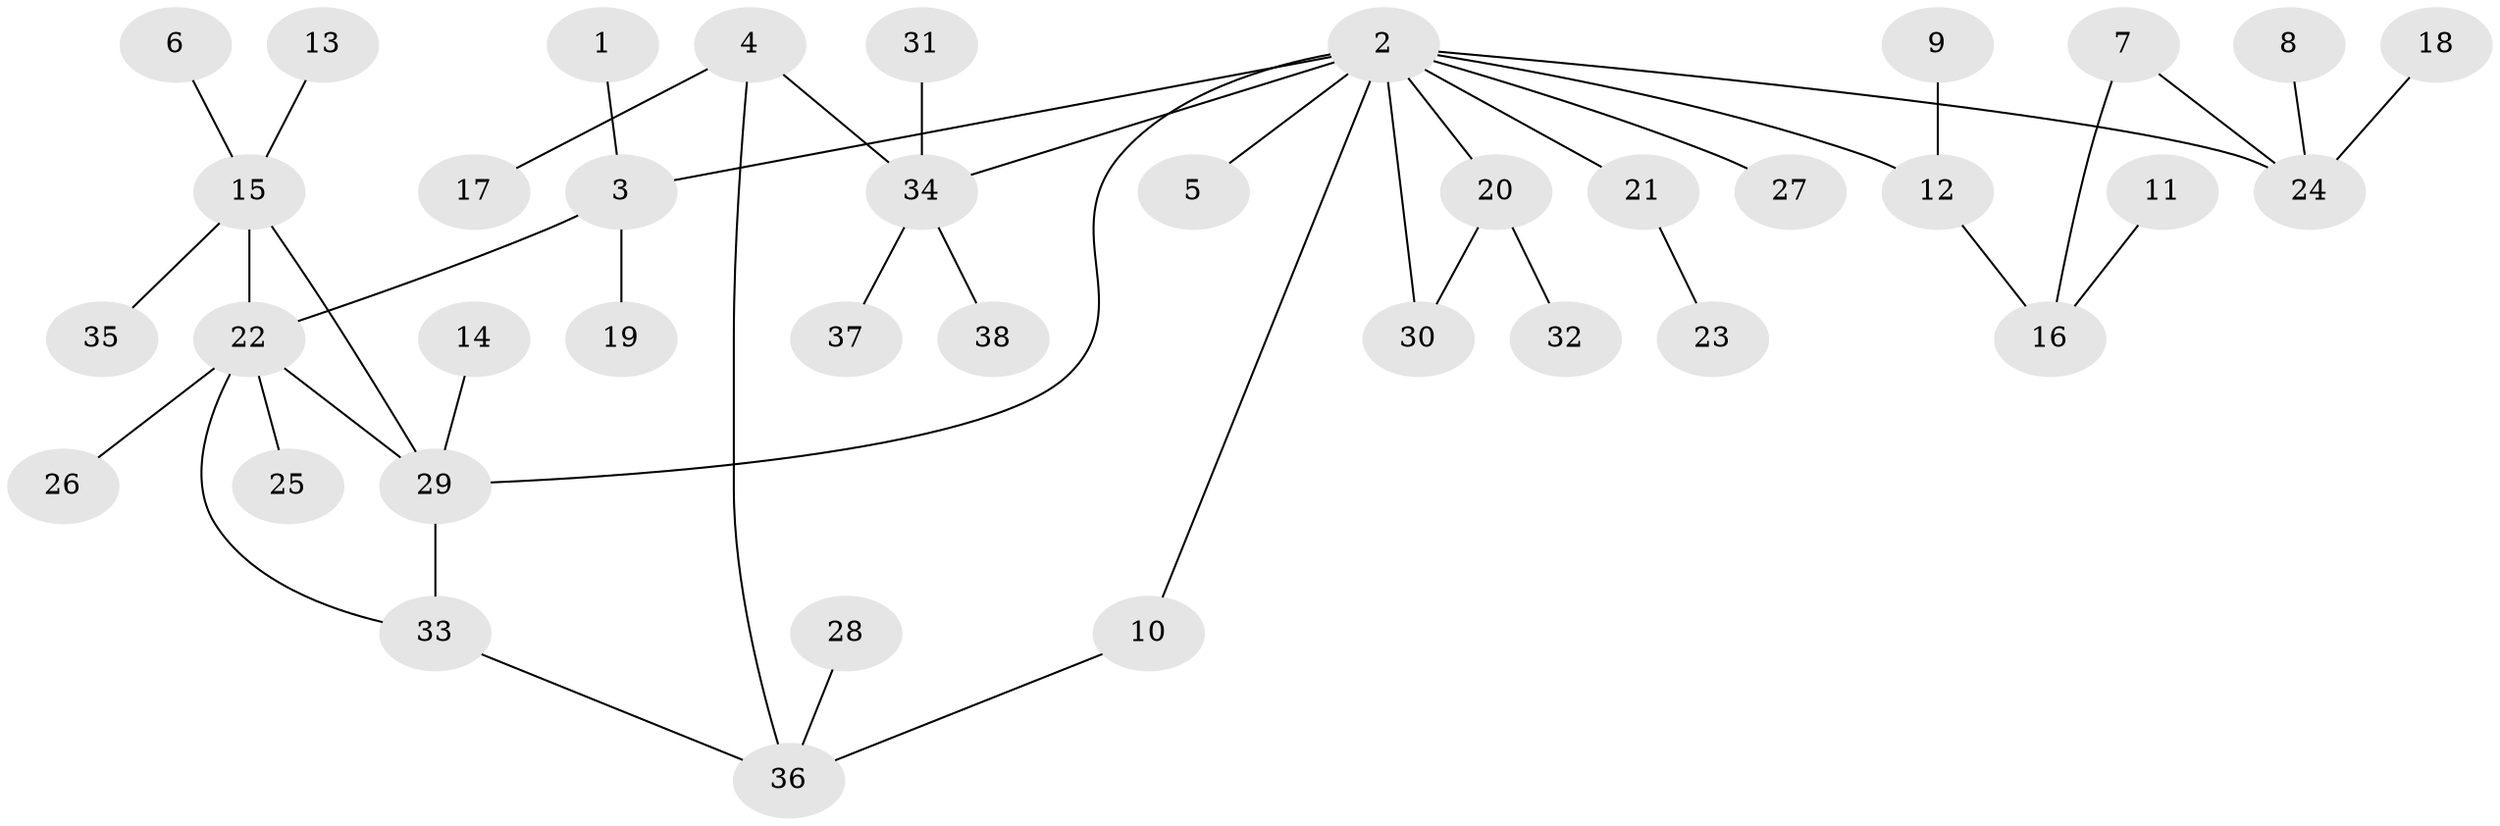 // original degree distribution, {6: 0.05333333333333334, 4: 0.08, 5: 0.06666666666666667, 1: 0.38666666666666666, 2: 0.3333333333333333, 3: 0.08}
// Generated by graph-tools (version 1.1) at 2025/25/03/09/25 03:25:35]
// undirected, 38 vertices, 44 edges
graph export_dot {
graph [start="1"]
  node [color=gray90,style=filled];
  1;
  2;
  3;
  4;
  5;
  6;
  7;
  8;
  9;
  10;
  11;
  12;
  13;
  14;
  15;
  16;
  17;
  18;
  19;
  20;
  21;
  22;
  23;
  24;
  25;
  26;
  27;
  28;
  29;
  30;
  31;
  32;
  33;
  34;
  35;
  36;
  37;
  38;
  1 -- 3 [weight=1.0];
  2 -- 3 [weight=2.0];
  2 -- 5 [weight=1.0];
  2 -- 10 [weight=1.0];
  2 -- 12 [weight=1.0];
  2 -- 20 [weight=1.0];
  2 -- 21 [weight=1.0];
  2 -- 24 [weight=2.0];
  2 -- 27 [weight=1.0];
  2 -- 29 [weight=1.0];
  2 -- 30 [weight=1.0];
  2 -- 34 [weight=1.0];
  3 -- 19 [weight=1.0];
  3 -- 22 [weight=1.0];
  4 -- 17 [weight=1.0];
  4 -- 34 [weight=1.0];
  4 -- 36 [weight=1.0];
  6 -- 15 [weight=1.0];
  7 -- 16 [weight=1.0];
  7 -- 24 [weight=1.0];
  8 -- 24 [weight=1.0];
  9 -- 12 [weight=1.0];
  10 -- 36 [weight=1.0];
  11 -- 16 [weight=1.0];
  12 -- 16 [weight=1.0];
  13 -- 15 [weight=1.0];
  14 -- 29 [weight=1.0];
  15 -- 22 [weight=1.0];
  15 -- 29 [weight=1.0];
  15 -- 35 [weight=1.0];
  18 -- 24 [weight=1.0];
  20 -- 30 [weight=1.0];
  20 -- 32 [weight=1.0];
  21 -- 23 [weight=1.0];
  22 -- 25 [weight=2.0];
  22 -- 26 [weight=1.0];
  22 -- 29 [weight=2.0];
  22 -- 33 [weight=1.0];
  28 -- 36 [weight=1.0];
  29 -- 33 [weight=1.0];
  31 -- 34 [weight=1.0];
  33 -- 36 [weight=1.0];
  34 -- 37 [weight=1.0];
  34 -- 38 [weight=1.0];
}
